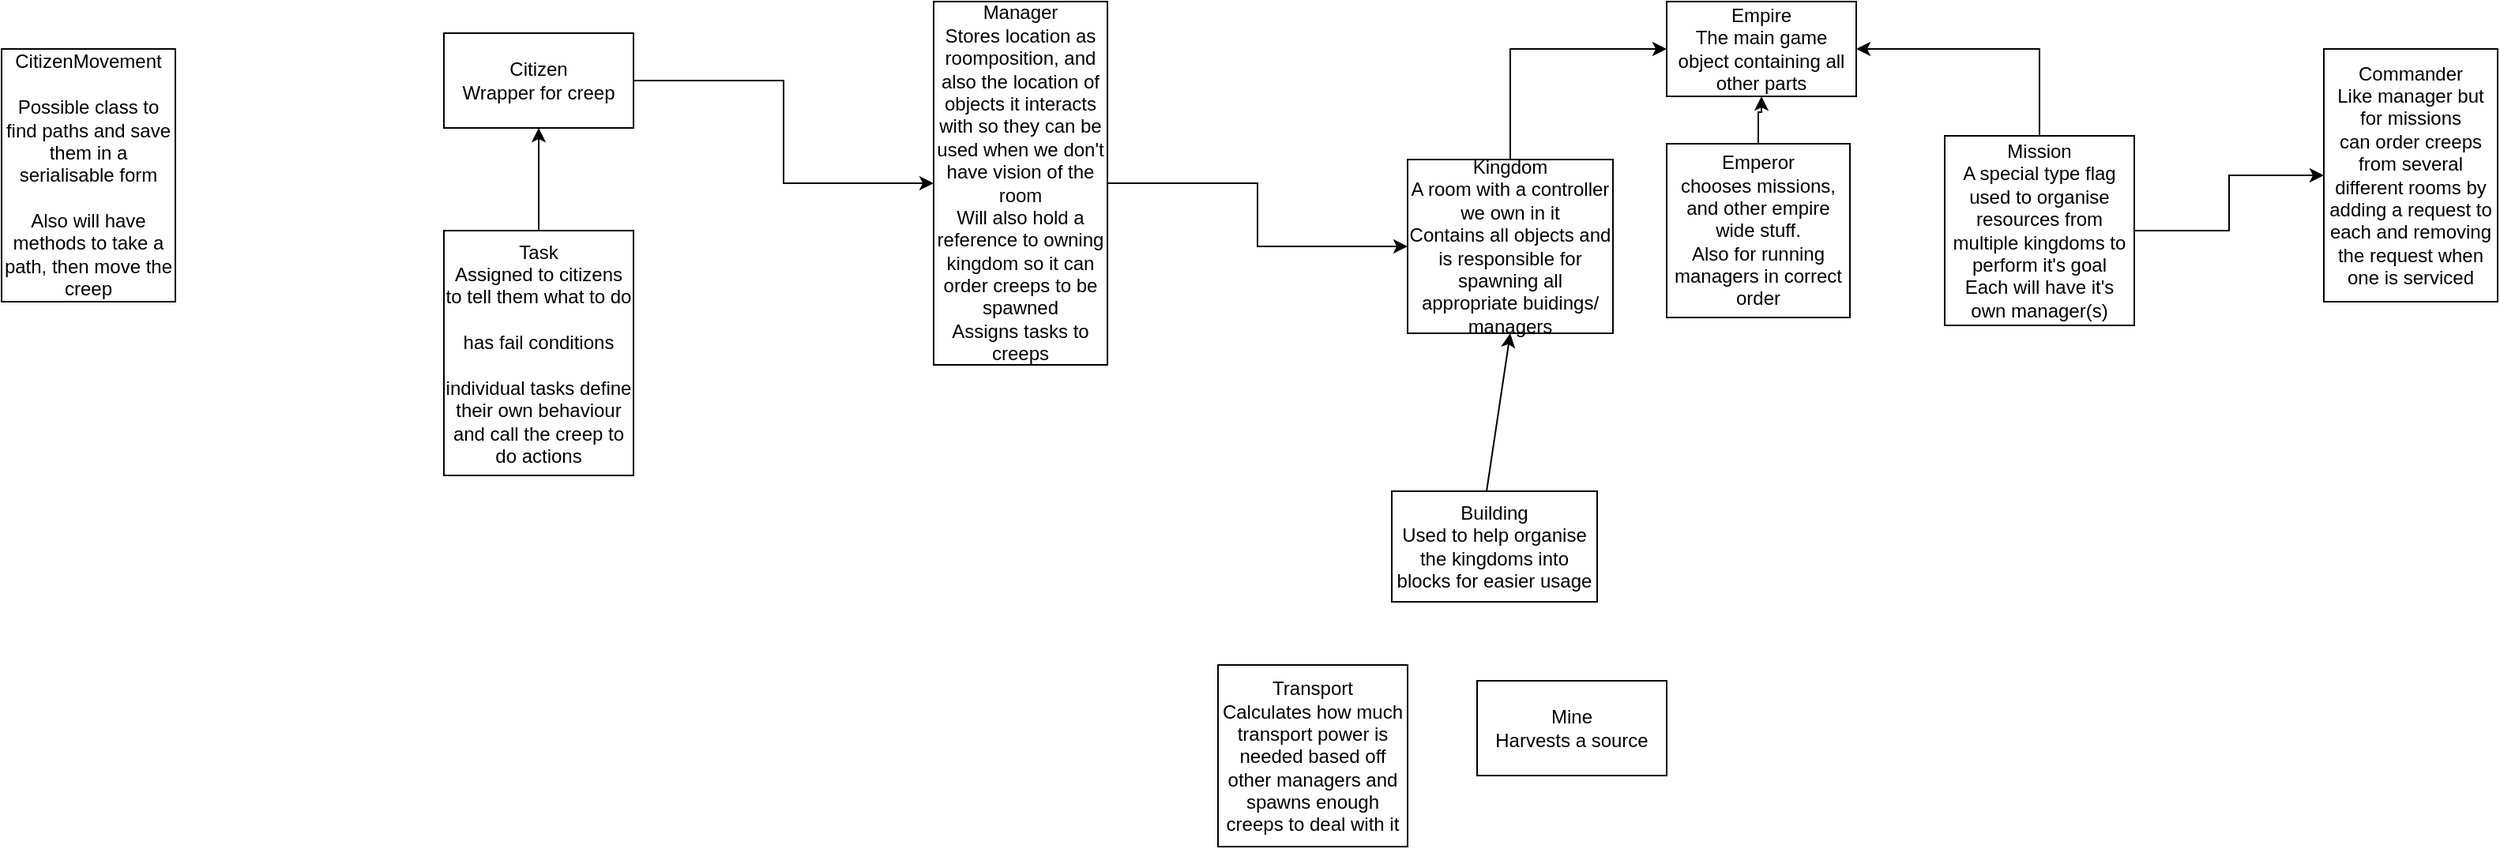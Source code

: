<mxfile version="15.5.4" type="github"><diagram id="K_BIUiS2FDJ60Q40AVri" name="Page-1"><mxGraphModel dx="2249" dy="762" grid="1" gridSize="10" guides="1" tooltips="1" connect="1" arrows="1" fold="1" page="1" pageScale="1" pageWidth="827" pageHeight="1169" math="0" shadow="0"><root><mxCell id="0"/><mxCell id="1" parent="0"/><mxCell id="sFQ5lovy5XPBAbadv0Vb-1" value="Empire&lt;br&gt;The main game object containing all other parts" style="rounded=0;whiteSpace=wrap;html=1;" vertex="1" parent="1"><mxGeometry x="354" y="90" width="120" height="60" as="geometry"/></mxCell><mxCell id="sFQ5lovy5XPBAbadv0Vb-6" style="edgeStyle=orthogonalEdgeStyle;rounded=0;orthogonalLoop=1;jettySize=auto;html=1;exitX=0.5;exitY=0;exitDx=0;exitDy=0;entryX=0;entryY=0.5;entryDx=0;entryDy=0;" edge="1" parent="1" source="sFQ5lovy5XPBAbadv0Vb-2" target="sFQ5lovy5XPBAbadv0Vb-1"><mxGeometry relative="1" as="geometry"/></mxCell><mxCell id="sFQ5lovy5XPBAbadv0Vb-15" style="edgeStyle=orthogonalEdgeStyle;rounded=0;orthogonalLoop=1;jettySize=auto;html=1;" edge="1" parent="1" source="sFQ5lovy5XPBAbadv0Vb-9" target="sFQ5lovy5XPBAbadv0Vb-2"><mxGeometry relative="1" as="geometry"/></mxCell><mxCell id="sFQ5lovy5XPBAbadv0Vb-2" value="Kingdom&lt;br&gt;A room with a controller we own in it&lt;br&gt;Contains all objects and is responsible for spawning all appropriate buidings/ managers" style="rounded=0;whiteSpace=wrap;html=1;" vertex="1" parent="1"><mxGeometry x="190" y="190" width="130" height="110" as="geometry"/></mxCell><mxCell id="sFQ5lovy5XPBAbadv0Vb-8" style="edgeStyle=orthogonalEdgeStyle;rounded=0;orthogonalLoop=1;jettySize=auto;html=1;exitX=0.5;exitY=0;exitDx=0;exitDy=0;entryX=1;entryY=0.5;entryDx=0;entryDy=0;" edge="1" parent="1" source="sFQ5lovy5XPBAbadv0Vb-3" target="sFQ5lovy5XPBAbadv0Vb-1"><mxGeometry relative="1" as="geometry"/></mxCell><mxCell id="sFQ5lovy5XPBAbadv0Vb-16" style="edgeStyle=orthogonalEdgeStyle;rounded=0;orthogonalLoop=1;jettySize=auto;html=1;" edge="1" parent="1" source="sFQ5lovy5XPBAbadv0Vb-3" target="sFQ5lovy5XPBAbadv0Vb-10"><mxGeometry relative="1" as="geometry"/></mxCell><mxCell id="sFQ5lovy5XPBAbadv0Vb-3" value="Mission&lt;br&gt;A special type flag&lt;br&gt;used to organise resources from multiple kingdoms to perform it's goal&lt;br&gt;Each will have it's own manager(s)" style="rounded=0;whiteSpace=wrap;html=1;" vertex="1" parent="1"><mxGeometry x="530" y="175" width="120" height="120" as="geometry"/></mxCell><mxCell id="sFQ5lovy5XPBAbadv0Vb-7" style="edgeStyle=orthogonalEdgeStyle;rounded=0;orthogonalLoop=1;jettySize=auto;html=1;exitX=0.5;exitY=0;exitDx=0;exitDy=0;" edge="1" parent="1" source="sFQ5lovy5XPBAbadv0Vb-4" target="sFQ5lovy5XPBAbadv0Vb-1"><mxGeometry relative="1" as="geometry"/></mxCell><mxCell id="sFQ5lovy5XPBAbadv0Vb-4" value="Emperor&lt;br&gt;chooses missions, and other empire wide stuff.&lt;br&gt;Also for running managers in correct order" style="rounded=0;whiteSpace=wrap;html=1;" vertex="1" parent="1"><mxGeometry x="354" y="180" width="116" height="110" as="geometry"/></mxCell><mxCell id="sFQ5lovy5XPBAbadv0Vb-9" value="Manager&lt;br&gt;Stores location as roomposition, and also the location of objects it interacts with so they can be used when we don't have vision of the room&lt;br&gt;Will also hold a reference to owning kingdom so it can order creeps to be spawned&lt;br&gt;Assigns tasks to creeps" style="rounded=0;whiteSpace=wrap;html=1;" vertex="1" parent="1"><mxGeometry x="-110" y="90" width="110" height="230" as="geometry"/></mxCell><mxCell id="sFQ5lovy5XPBAbadv0Vb-10" value="Commander&lt;br&gt;Like manager but for missions&lt;br&gt;can order creeps from several different rooms by adding a request to each and removing the request when one is serviced&lt;br&gt;" style="rounded=0;whiteSpace=wrap;html=1;" vertex="1" parent="1"><mxGeometry x="770" y="120" width="110" height="160" as="geometry"/></mxCell><mxCell id="sFQ5lovy5XPBAbadv0Vb-11" value="Building&lt;br&gt;Used to help organise the kingdoms into blocks for easier usage" style="rounded=0;whiteSpace=wrap;html=1;" vertex="1" parent="1"><mxGeometry x="180" y="400" width="130" height="70" as="geometry"/></mxCell><mxCell id="sFQ5lovy5XPBAbadv0Vb-12" value="Mine&lt;br&gt;Harvests a source" style="rounded=0;whiteSpace=wrap;html=1;" vertex="1" parent="1"><mxGeometry x="234" y="520" width="120" height="60" as="geometry"/></mxCell><mxCell id="sFQ5lovy5XPBAbadv0Vb-13" value="" style="endArrow=classic;html=1;rounded=0;entryX=0.5;entryY=1;entryDx=0;entryDy=0;" edge="1" parent="1" target="sFQ5lovy5XPBAbadv0Vb-2"><mxGeometry width="50" height="50" relative="1" as="geometry"><mxPoint x="240" y="400" as="sourcePoint"/><mxPoint x="290" y="350" as="targetPoint"/></mxGeometry></mxCell><mxCell id="sFQ5lovy5XPBAbadv0Vb-17" value="Transport&lt;br&gt;Calculates how much transport power is needed based off other managers and spawns enough creeps to deal with it" style="rounded=0;whiteSpace=wrap;html=1;" vertex="1" parent="1"><mxGeometry x="70" y="510" width="120" height="115" as="geometry"/></mxCell><mxCell id="sFQ5lovy5XPBAbadv0Vb-21" style="edgeStyle=orthogonalEdgeStyle;rounded=0;orthogonalLoop=1;jettySize=auto;html=1;entryX=0;entryY=0.5;entryDx=0;entryDy=0;" edge="1" parent="1" source="sFQ5lovy5XPBAbadv0Vb-18" target="sFQ5lovy5XPBAbadv0Vb-9"><mxGeometry relative="1" as="geometry"/></mxCell><mxCell id="sFQ5lovy5XPBAbadv0Vb-18" value="Citizen&lt;br&gt;Wrapper for creep" style="rounded=0;whiteSpace=wrap;html=1;" vertex="1" parent="1"><mxGeometry x="-420" y="110" width="120" height="60" as="geometry"/></mxCell><mxCell id="sFQ5lovy5XPBAbadv0Vb-20" style="edgeStyle=orthogonalEdgeStyle;rounded=0;orthogonalLoop=1;jettySize=auto;html=1;entryX=0.5;entryY=1;entryDx=0;entryDy=0;" edge="1" parent="1" source="sFQ5lovy5XPBAbadv0Vb-19" target="sFQ5lovy5XPBAbadv0Vb-18"><mxGeometry relative="1" as="geometry"/></mxCell><mxCell id="sFQ5lovy5XPBAbadv0Vb-19" value="Task&lt;br&gt;Assigned to citizens to tell them what to do&lt;br&gt;&lt;br&gt;has fail conditions&lt;br&gt;&lt;br&gt;individual tasks define their own behaviour and call the creep to do actions" style="rounded=0;whiteSpace=wrap;html=1;" vertex="1" parent="1"><mxGeometry x="-420" y="235" width="120" height="155" as="geometry"/></mxCell><mxCell id="sFQ5lovy5XPBAbadv0Vb-23" value="CitizenMovement&lt;br&gt;&lt;br&gt;Possible class to find paths and save them in a serialisable form&lt;br&gt;&lt;br&gt;Also will have methods to take a path, then move the creep" style="rounded=0;whiteSpace=wrap;html=1;" vertex="1" parent="1"><mxGeometry x="-700" y="120" width="110" height="160" as="geometry"/></mxCell></root></mxGraphModel></diagram></mxfile>